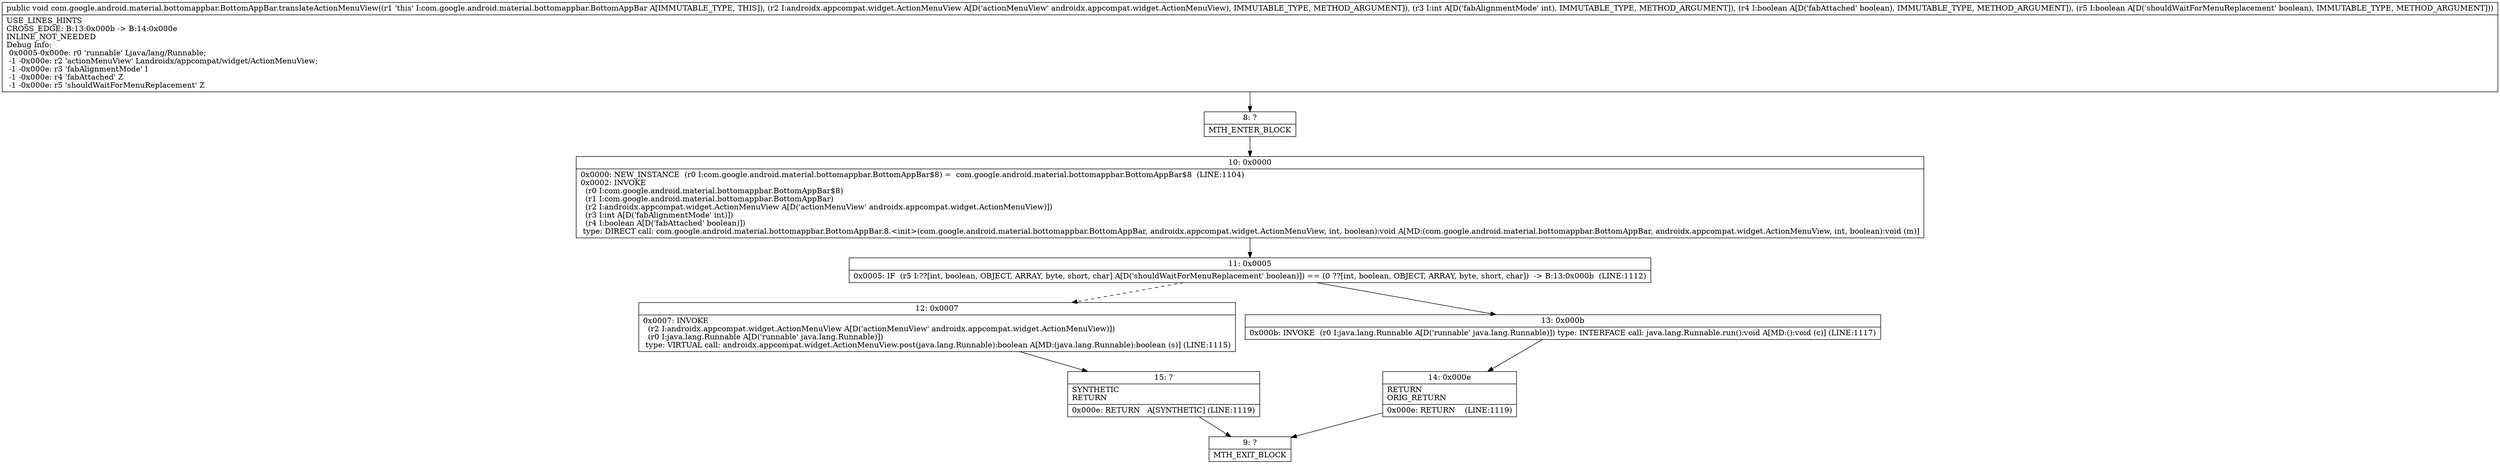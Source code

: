 digraph "CFG forcom.google.android.material.bottomappbar.BottomAppBar.translateActionMenuView(Landroidx\/appcompat\/widget\/ActionMenuView;IZZ)V" {
Node_8 [shape=record,label="{8\:\ ?|MTH_ENTER_BLOCK\l}"];
Node_10 [shape=record,label="{10\:\ 0x0000|0x0000: NEW_INSTANCE  (r0 I:com.google.android.material.bottomappbar.BottomAppBar$8) =  com.google.android.material.bottomappbar.BottomAppBar$8  (LINE:1104)\l0x0002: INVOKE  \l  (r0 I:com.google.android.material.bottomappbar.BottomAppBar$8)\l  (r1 I:com.google.android.material.bottomappbar.BottomAppBar)\l  (r2 I:androidx.appcompat.widget.ActionMenuView A[D('actionMenuView' androidx.appcompat.widget.ActionMenuView)])\l  (r3 I:int A[D('fabAlignmentMode' int)])\l  (r4 I:boolean A[D('fabAttached' boolean)])\l type: DIRECT call: com.google.android.material.bottomappbar.BottomAppBar.8.\<init\>(com.google.android.material.bottomappbar.BottomAppBar, androidx.appcompat.widget.ActionMenuView, int, boolean):void A[MD:(com.google.android.material.bottomappbar.BottomAppBar, androidx.appcompat.widget.ActionMenuView, int, boolean):void (m)]\l}"];
Node_11 [shape=record,label="{11\:\ 0x0005|0x0005: IF  (r5 I:??[int, boolean, OBJECT, ARRAY, byte, short, char] A[D('shouldWaitForMenuReplacement' boolean)]) == (0 ??[int, boolean, OBJECT, ARRAY, byte, short, char])  \-\> B:13:0x000b  (LINE:1112)\l}"];
Node_12 [shape=record,label="{12\:\ 0x0007|0x0007: INVOKE  \l  (r2 I:androidx.appcompat.widget.ActionMenuView A[D('actionMenuView' androidx.appcompat.widget.ActionMenuView)])\l  (r0 I:java.lang.Runnable A[D('runnable' java.lang.Runnable)])\l type: VIRTUAL call: androidx.appcompat.widget.ActionMenuView.post(java.lang.Runnable):boolean A[MD:(java.lang.Runnable):boolean (s)] (LINE:1115)\l}"];
Node_15 [shape=record,label="{15\:\ ?|SYNTHETIC\lRETURN\l|0x000e: RETURN   A[SYNTHETIC] (LINE:1119)\l}"];
Node_9 [shape=record,label="{9\:\ ?|MTH_EXIT_BLOCK\l}"];
Node_13 [shape=record,label="{13\:\ 0x000b|0x000b: INVOKE  (r0 I:java.lang.Runnable A[D('runnable' java.lang.Runnable)]) type: INTERFACE call: java.lang.Runnable.run():void A[MD:():void (c)] (LINE:1117)\l}"];
Node_14 [shape=record,label="{14\:\ 0x000e|RETURN\lORIG_RETURN\l|0x000e: RETURN    (LINE:1119)\l}"];
MethodNode[shape=record,label="{public void com.google.android.material.bottomappbar.BottomAppBar.translateActionMenuView((r1 'this' I:com.google.android.material.bottomappbar.BottomAppBar A[IMMUTABLE_TYPE, THIS]), (r2 I:androidx.appcompat.widget.ActionMenuView A[D('actionMenuView' androidx.appcompat.widget.ActionMenuView), IMMUTABLE_TYPE, METHOD_ARGUMENT]), (r3 I:int A[D('fabAlignmentMode' int), IMMUTABLE_TYPE, METHOD_ARGUMENT]), (r4 I:boolean A[D('fabAttached' boolean), IMMUTABLE_TYPE, METHOD_ARGUMENT]), (r5 I:boolean A[D('shouldWaitForMenuReplacement' boolean), IMMUTABLE_TYPE, METHOD_ARGUMENT]))  | USE_LINES_HINTS\lCROSS_EDGE: B:13:0x000b \-\> B:14:0x000e\lINLINE_NOT_NEEDED\lDebug Info:\l  0x0005\-0x000e: r0 'runnable' Ljava\/lang\/Runnable;\l  \-1 \-0x000e: r2 'actionMenuView' Landroidx\/appcompat\/widget\/ActionMenuView;\l  \-1 \-0x000e: r3 'fabAlignmentMode' I\l  \-1 \-0x000e: r4 'fabAttached' Z\l  \-1 \-0x000e: r5 'shouldWaitForMenuReplacement' Z\l}"];
MethodNode -> Node_8;Node_8 -> Node_10;
Node_10 -> Node_11;
Node_11 -> Node_12[style=dashed];
Node_11 -> Node_13;
Node_12 -> Node_15;
Node_15 -> Node_9;
Node_13 -> Node_14;
Node_14 -> Node_9;
}

